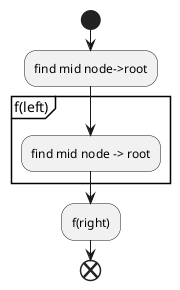 @startuml
start
    :find mid node->root;
    partition f(left) {
        :find mid node -> root;
    }
    :f(right);
end
@enduml